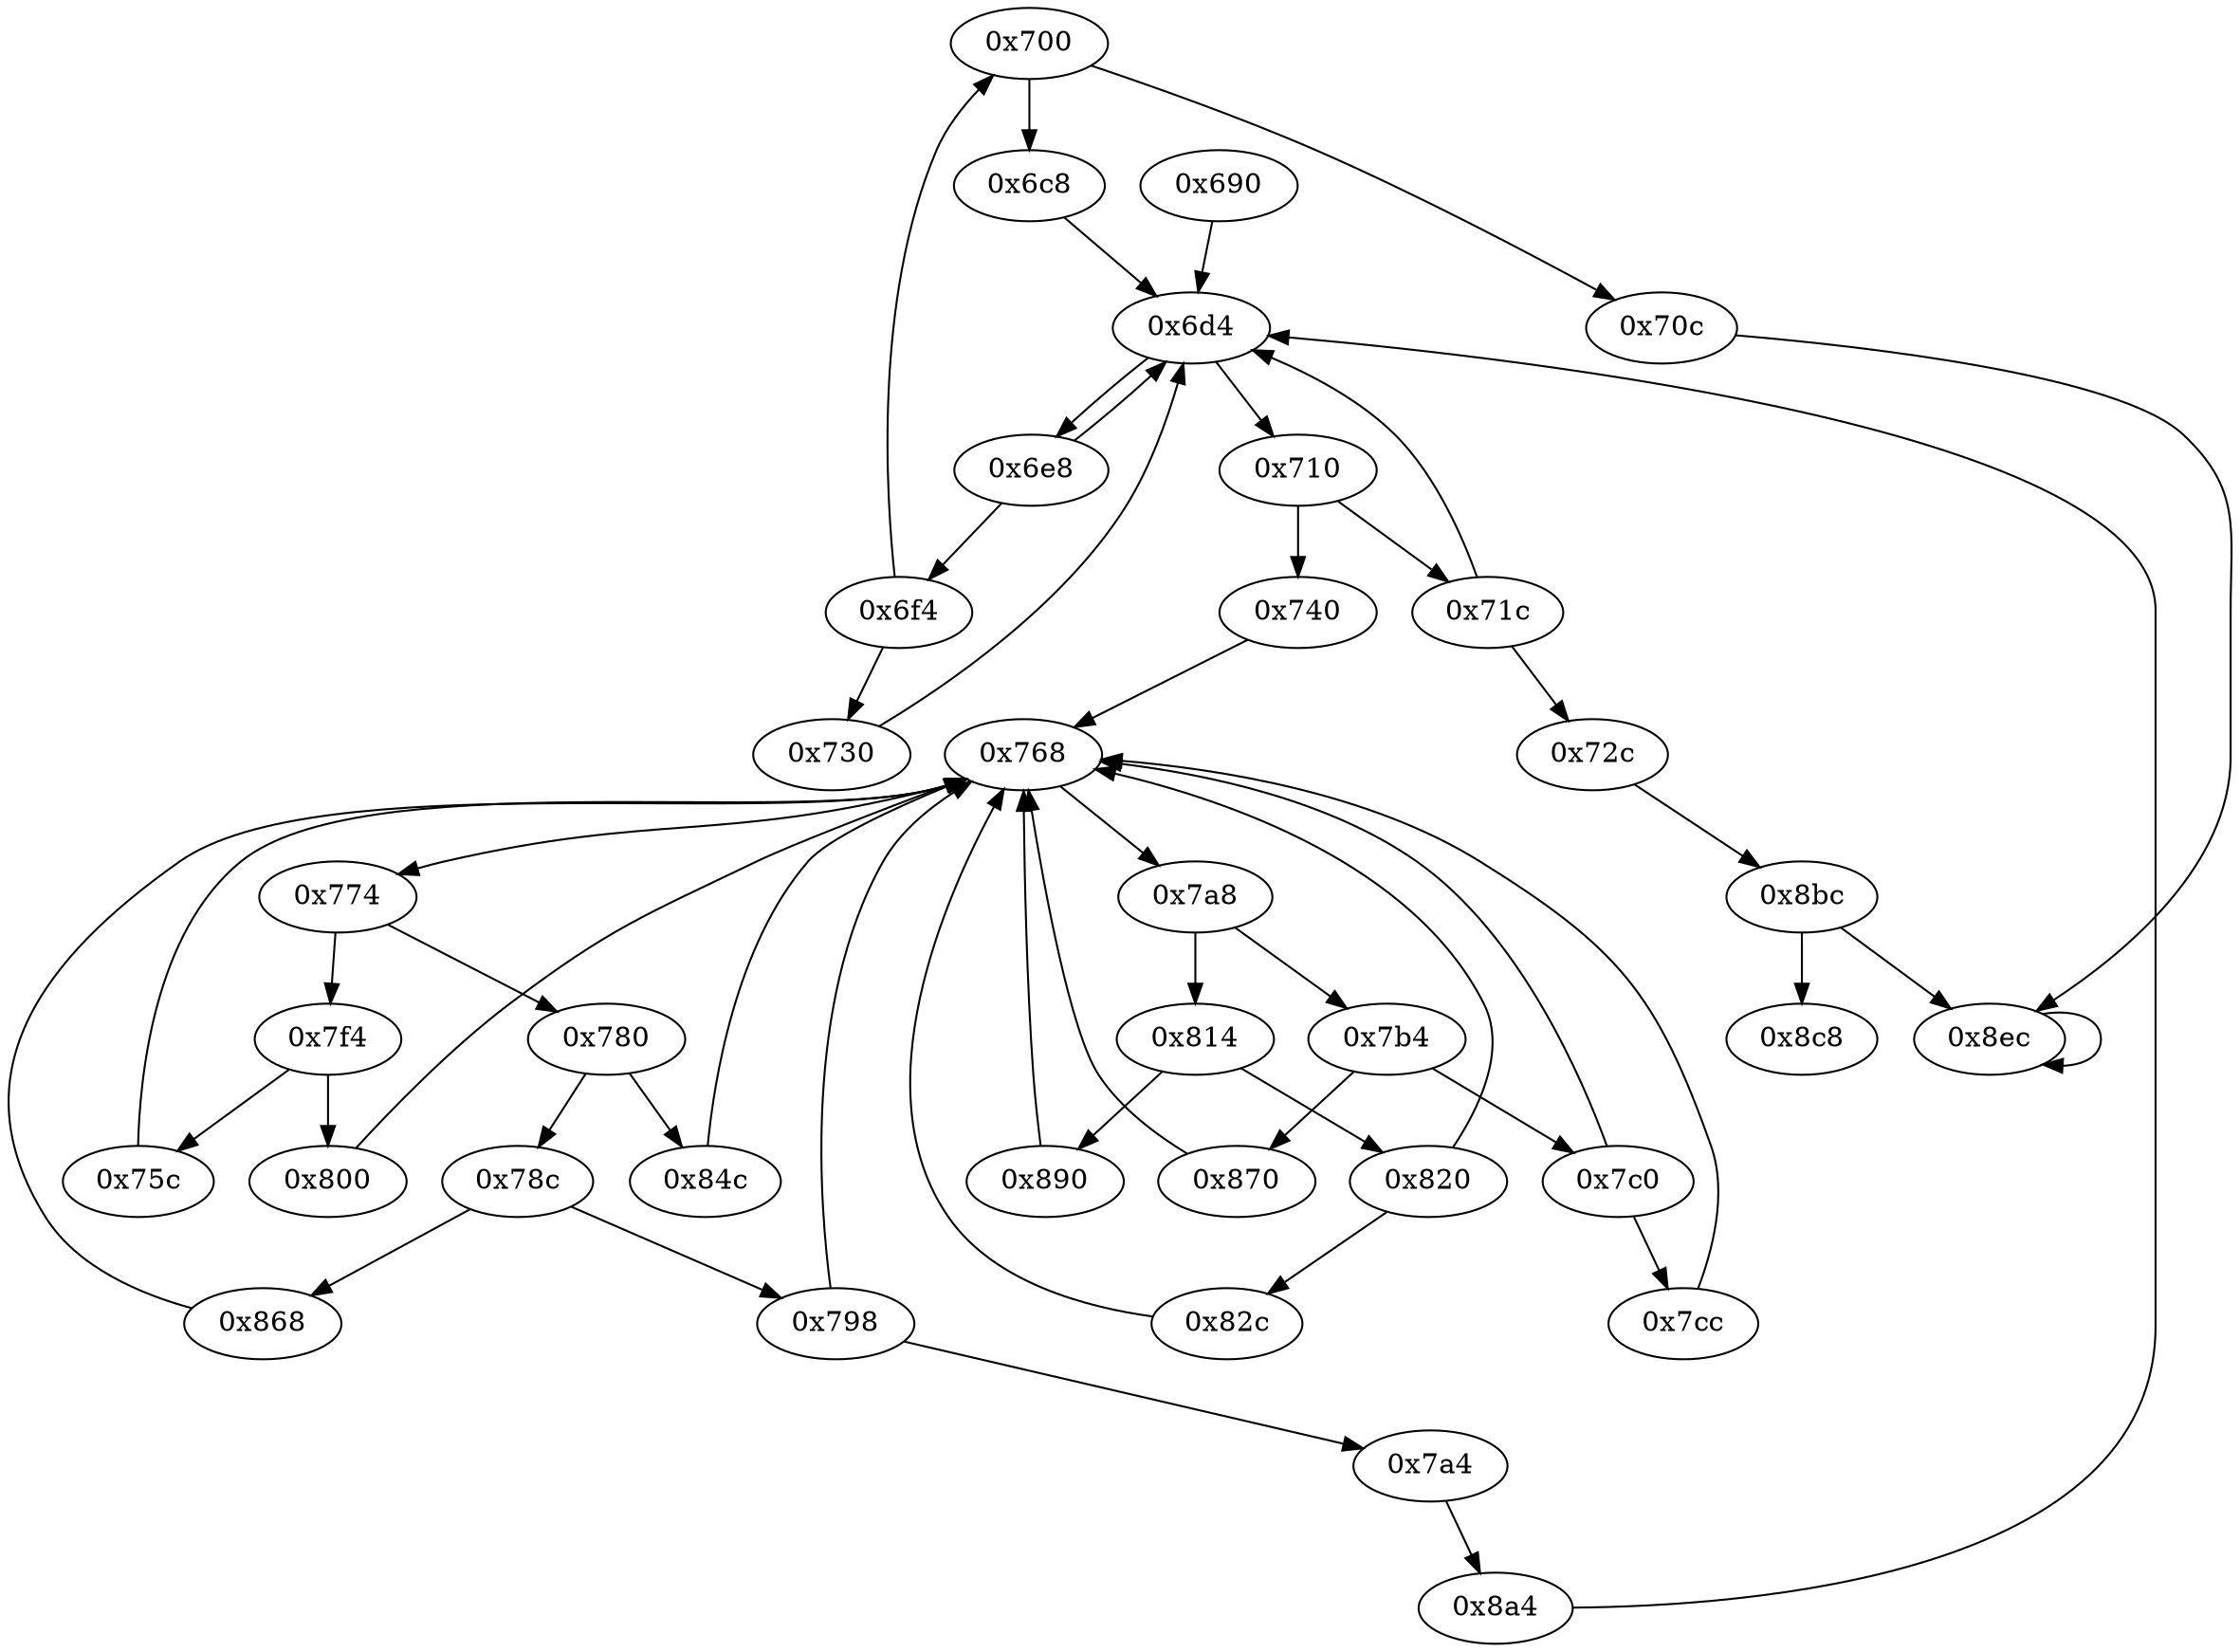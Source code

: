 digraph "" {
	"0x8ec"	 [opcode="[u'b']"];
	"0x8ec" -> "0x8ec";
	"0x780"	 [opcode="[u'ldr', u'cmp', u'b']"];
	"0x78c"	 [opcode="[u'ldr', u'cmp', u'b']"];
	"0x780" -> "0x78c";
	"0x84c"	 [opcode="[u'ldr', u'add', u'ldr', u'ldr', u'add', u'mov', u'b']"];
	"0x780" -> "0x84c";
	"0x6e8"	 [opcode="[u'ldr', u'cmp', u'b']"];
	"0x6f4"	 [opcode="[u'ldr', u'cmp', u'b']"];
	"0x6e8" -> "0x6f4";
	"0x6d4"	 [opcode="[u'mov', u'ldr', u'ldr', u'cmp', u'b']"];
	"0x6e8" -> "0x6d4";
	"0x7a4"	 [opcode="[u'b']"];
	"0x8a4"	 [opcode="[u'ldr', u'ldr', u'ldr', u'cmp', u'mov', u'b']"];
	"0x7a4" -> "0x8a4";
	"0x7a8"	 [opcode="[u'ldr', u'cmp', u'b']"];
	"0x7b4"	 [opcode="[u'ldr', u'cmp', u'b']"];
	"0x7a8" -> "0x7b4";
	"0x814"	 [opcode="[u'ldr', u'cmp', u'b']"];
	"0x7a8" -> "0x814";
	"0x7c0"	 [opcode="[u'ldr', u'cmp', u'b']"];
	"0x7cc"	 [opcode="[u'ldr', u'ldrb', u'ldr', u'add', u'str', u'ldr', u'lsr', u'str', u'ldr', u'b']"];
	"0x7c0" -> "0x7cc";
	"0x768"	 [opcode="[u'ldr', u'cmp', u'b']"];
	"0x7c0" -> "0x768";
	"0x710"	 [opcode="[u'ldr', u'cmp', u'b']"];
	"0x71c"	 [opcode="[u'ldr', u'cmp', u'mov', u'b']"];
	"0x710" -> "0x71c";
	"0x740"	 [opcode="[u'ldr', u'ldr', u'mov', u'bl', u'ldr', u'ldr', u'b']"];
	"0x710" -> "0x740";
	"0x820"	 [opcode="[u'ldr', u'cmp', u'b']"];
	"0x820" -> "0x768";
	"0x82c"	 [opcode="[u'ldr', u'ldr', u'add', u'ldr', u'eor', u'str', u'ldr', u'b']"];
	"0x820" -> "0x82c";
	"0x800"	 [opcode="[u'ldr', u'mov', u'mov', u'mov', u'b']"];
	"0x800" -> "0x768";
	"0x6c8"	 [opcode="[u'mov', u'bl', u'ldr']"];
	"0x6c8" -> "0x6d4";
	"0x730"	 [opcode="[u'ldr', u'str', u'ldr', u'b']"];
	"0x730" -> "0x6d4";
	"0x70c"	 [opcode="[u'b']"];
	"0x70c" -> "0x8ec";
	"0x72c"	 [opcode="[u'b']"];
	"0x8bc"	 [opcode="[u'ldr', u'cmp', u'b']"];
	"0x72c" -> "0x8bc";
	"0x774"	 [opcode="[u'ldr', u'cmp', u'b']"];
	"0x774" -> "0x780";
	"0x7f4"	 [opcode="[u'ldr', u'cmp', u'b']"];
	"0x774" -> "0x7f4";
	"0x8bc" -> "0x8ec";
	"0x8c8"	 [opcode="[u'ldr', u'ldr', u'ldr', u'ldr', u'sub', u'mov', u'sub', u'pop']"];
	"0x8bc" -> "0x8c8";
	"0x798"	 [opcode="[u'ldr', u'cmp', u'b']"];
	"0x798" -> "0x7a4";
	"0x798" -> "0x768";
	"0x690"	 [opcode="[u'push', u'add', u'sub', u'ldr', u'ldr', u'ldr', u'str', u'add', u'str', u'ldr', u'ldr', u'ldr', u'add', u'b']"];
	"0x690" -> "0x6d4";
	"0x7cc" -> "0x768";
	"0x700"	 [opcode="[u'ldr', u'cmp', u'b']"];
	"0x700" -> "0x6c8";
	"0x700" -> "0x70c";
	"0x7f4" -> "0x800";
	"0x75c"	 [opcode="[u'ldr', u'cmp', u'ldr']"];
	"0x7f4" -> "0x75c";
	"0x8a4" -> "0x6d4";
	"0x6f4" -> "0x730";
	"0x6f4" -> "0x700";
	"0x78c" -> "0x798";
	"0x868"	 [opcode="[u'ldr', u'b']"];
	"0x78c" -> "0x868";
	"0x6d4" -> "0x6e8";
	"0x6d4" -> "0x710";
	"0x7b4" -> "0x7c0";
	"0x870"	 [opcode="[u'add', u'stm', u'ldr', u'ldr', u'ldr', u'cmp', u'mov', u'b']"];
	"0x7b4" -> "0x870";
	"0x890"	 [opcode="[u'ldr', u'lsl', u'str', u'ldr', u'b']"];
	"0x890" -> "0x768";
	"0x870" -> "0x768";
	"0x814" -> "0x820";
	"0x814" -> "0x890";
	"0x768" -> "0x7a8";
	"0x768" -> "0x774";
	"0x75c" -> "0x768";
	"0x868" -> "0x768";
	"0x82c" -> "0x768";
	"0x71c" -> "0x72c";
	"0x71c" -> "0x6d4";
	"0x84c" -> "0x768";
	"0x740" -> "0x768";
}
